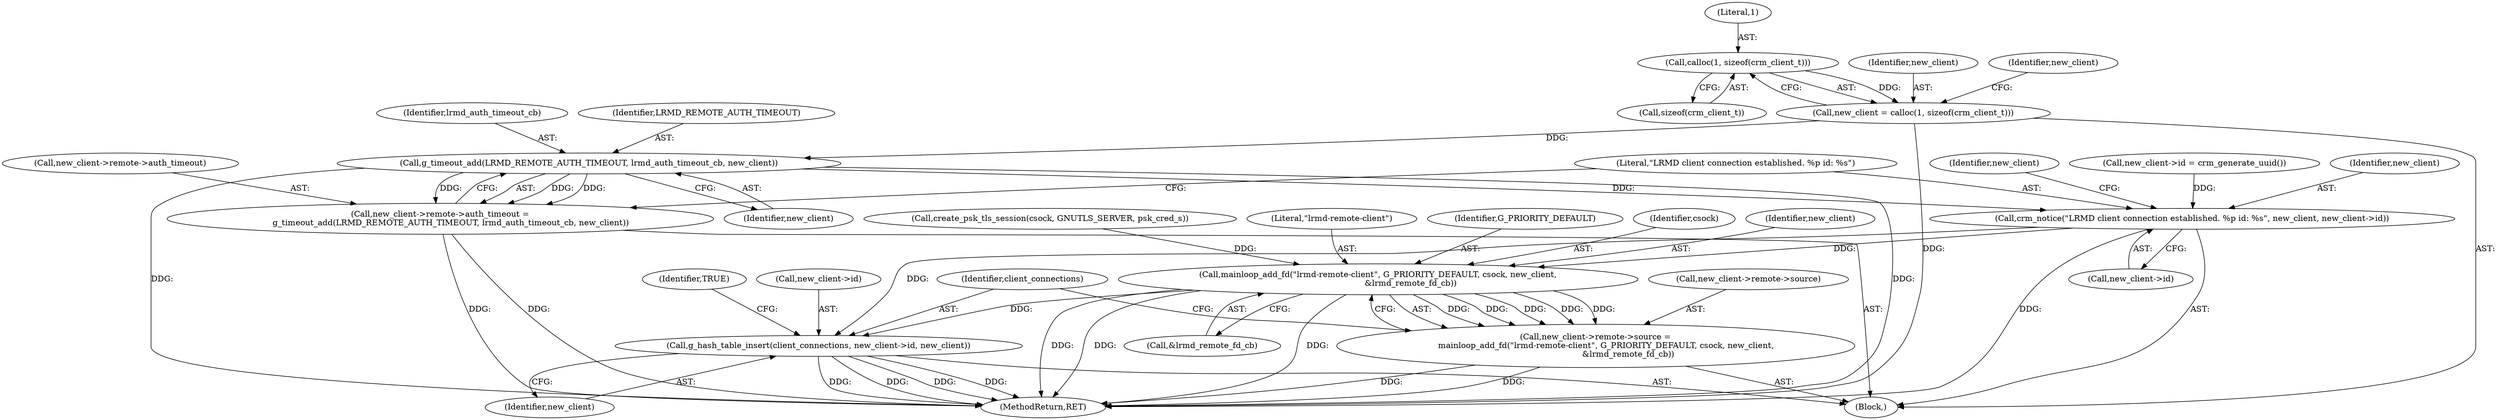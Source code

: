 digraph "0_pacemaker_5ec24a2642bd0854b884d1a9b51d12371373b410_0@API" {
"1000273" [label="(Call,calloc(1, sizeof(crm_client_t)))"];
"1000271" [label="(Call,new_client = calloc(1, sizeof(crm_client_t)))"];
"1000308" [label="(Call,g_timeout_add(LRMD_REMOTE_AUTH_TIMEOUT, lrmd_auth_timeout_cb, new_client))"];
"1000302" [label="(Call,new_client->remote->auth_timeout =\n        g_timeout_add(LRMD_REMOTE_AUTH_TIMEOUT, lrmd_auth_timeout_cb, new_client))"];
"1000312" [label="(Call,crm_notice(\"LRMD client connection established. %p id: %s\", new_client, new_client->id))"];
"1000324" [label="(Call,mainloop_add_fd(\"lrmd-remote-client\", G_PRIORITY_DEFAULT, csock, new_client,\n                         &lrmd_remote_fd_cb))"];
"1000318" [label="(Call,new_client->remote->source =\n        mainloop_add_fd(\"lrmd-remote-client\", G_PRIORITY_DEFAULT, csock, new_client,\n                         &lrmd_remote_fd_cb))"];
"1000331" [label="(Call,g_hash_table_insert(client_connections, new_client->id, new_client))"];
"1000275" [label="(Call,sizeof(crm_client_t))"];
"1000315" [label="(Call,new_client->id)"];
"1000310" [label="(Identifier,lrmd_auth_timeout_cb)"];
"1000103" [label="(Block,)"];
"1000309" [label="(Identifier,LRMD_REMOTE_AUTH_TIMEOUT)"];
"1000256" [label="(Call,create_psk_tls_session(csock, GNUTLS_SERVER, psk_cred_s))"];
"1000308" [label="(Call,g_timeout_add(LRMD_REMOTE_AUTH_TIMEOUT, lrmd_auth_timeout_cb, new_client))"];
"1000332" [label="(Identifier,client_connections)"];
"1000313" [label="(Literal,\"LRMD client connection established. %p id: %s\")"];
"1000325" [label="(Literal,\"lrmd-remote-client\")"];
"1000302" [label="(Call,new_client->remote->auth_timeout =\n        g_timeout_add(LRMD_REMOTE_AUTH_TIMEOUT, lrmd_auth_timeout_cb, new_client))"];
"1000272" [label="(Identifier,new_client)"];
"1000311" [label="(Identifier,new_client)"];
"1000324" [label="(Call,mainloop_add_fd(\"lrmd-remote-client\", G_PRIORITY_DEFAULT, csock, new_client,\n                         &lrmd_remote_fd_cb))"];
"1000326" [label="(Identifier,G_PRIORITY_DEFAULT)"];
"1000321" [label="(Identifier,new_client)"];
"1000318" [label="(Call,new_client->remote->source =\n        mainloop_add_fd(\"lrmd-remote-client\", G_PRIORITY_DEFAULT, csock, new_client,\n                         &lrmd_remote_fd_cb))"];
"1000336" [label="(Identifier,new_client)"];
"1000303" [label="(Call,new_client->remote->auth_timeout)"];
"1000279" [label="(Identifier,new_client)"];
"1000333" [label="(Call,new_client->id)"];
"1000329" [label="(Call,&lrmd_remote_fd_cb)"];
"1000327" [label="(Identifier,csock)"];
"1000339" [label="(MethodReturn,RET)"];
"1000319" [label="(Call,new_client->remote->source)"];
"1000271" [label="(Call,new_client = calloc(1, sizeof(crm_client_t)))"];
"1000328" [label="(Identifier,new_client)"];
"1000338" [label="(Identifier,TRUE)"];
"1000297" [label="(Call,new_client->id = crm_generate_uuid())"];
"1000331" [label="(Call,g_hash_table_insert(client_connections, new_client->id, new_client))"];
"1000314" [label="(Identifier,new_client)"];
"1000273" [label="(Call,calloc(1, sizeof(crm_client_t)))"];
"1000312" [label="(Call,crm_notice(\"LRMD client connection established. %p id: %s\", new_client, new_client->id))"];
"1000274" [label="(Literal,1)"];
"1000273" -> "1000271"  [label="AST: "];
"1000273" -> "1000275"  [label="CFG: "];
"1000274" -> "1000273"  [label="AST: "];
"1000275" -> "1000273"  [label="AST: "];
"1000271" -> "1000273"  [label="CFG: "];
"1000273" -> "1000271"  [label="DDG: "];
"1000271" -> "1000103"  [label="AST: "];
"1000272" -> "1000271"  [label="AST: "];
"1000279" -> "1000271"  [label="CFG: "];
"1000271" -> "1000339"  [label="DDG: "];
"1000271" -> "1000308"  [label="DDG: "];
"1000308" -> "1000302"  [label="AST: "];
"1000308" -> "1000311"  [label="CFG: "];
"1000309" -> "1000308"  [label="AST: "];
"1000310" -> "1000308"  [label="AST: "];
"1000311" -> "1000308"  [label="AST: "];
"1000302" -> "1000308"  [label="CFG: "];
"1000308" -> "1000339"  [label="DDG: "];
"1000308" -> "1000339"  [label="DDG: "];
"1000308" -> "1000302"  [label="DDG: "];
"1000308" -> "1000302"  [label="DDG: "];
"1000308" -> "1000302"  [label="DDG: "];
"1000308" -> "1000312"  [label="DDG: "];
"1000302" -> "1000103"  [label="AST: "];
"1000303" -> "1000302"  [label="AST: "];
"1000313" -> "1000302"  [label="CFG: "];
"1000302" -> "1000339"  [label="DDG: "];
"1000302" -> "1000339"  [label="DDG: "];
"1000312" -> "1000103"  [label="AST: "];
"1000312" -> "1000315"  [label="CFG: "];
"1000313" -> "1000312"  [label="AST: "];
"1000314" -> "1000312"  [label="AST: "];
"1000315" -> "1000312"  [label="AST: "];
"1000321" -> "1000312"  [label="CFG: "];
"1000312" -> "1000339"  [label="DDG: "];
"1000297" -> "1000312"  [label="DDG: "];
"1000312" -> "1000324"  [label="DDG: "];
"1000312" -> "1000331"  [label="DDG: "];
"1000324" -> "1000318"  [label="AST: "];
"1000324" -> "1000329"  [label="CFG: "];
"1000325" -> "1000324"  [label="AST: "];
"1000326" -> "1000324"  [label="AST: "];
"1000327" -> "1000324"  [label="AST: "];
"1000328" -> "1000324"  [label="AST: "];
"1000329" -> "1000324"  [label="AST: "];
"1000318" -> "1000324"  [label="CFG: "];
"1000324" -> "1000339"  [label="DDG: "];
"1000324" -> "1000339"  [label="DDG: "];
"1000324" -> "1000339"  [label="DDG: "];
"1000324" -> "1000318"  [label="DDG: "];
"1000324" -> "1000318"  [label="DDG: "];
"1000324" -> "1000318"  [label="DDG: "];
"1000324" -> "1000318"  [label="DDG: "];
"1000324" -> "1000318"  [label="DDG: "];
"1000256" -> "1000324"  [label="DDG: "];
"1000324" -> "1000331"  [label="DDG: "];
"1000318" -> "1000103"  [label="AST: "];
"1000319" -> "1000318"  [label="AST: "];
"1000332" -> "1000318"  [label="CFG: "];
"1000318" -> "1000339"  [label="DDG: "];
"1000318" -> "1000339"  [label="DDG: "];
"1000331" -> "1000103"  [label="AST: "];
"1000331" -> "1000336"  [label="CFG: "];
"1000332" -> "1000331"  [label="AST: "];
"1000333" -> "1000331"  [label="AST: "];
"1000336" -> "1000331"  [label="AST: "];
"1000338" -> "1000331"  [label="CFG: "];
"1000331" -> "1000339"  [label="DDG: "];
"1000331" -> "1000339"  [label="DDG: "];
"1000331" -> "1000339"  [label="DDG: "];
"1000331" -> "1000339"  [label="DDG: "];
}
